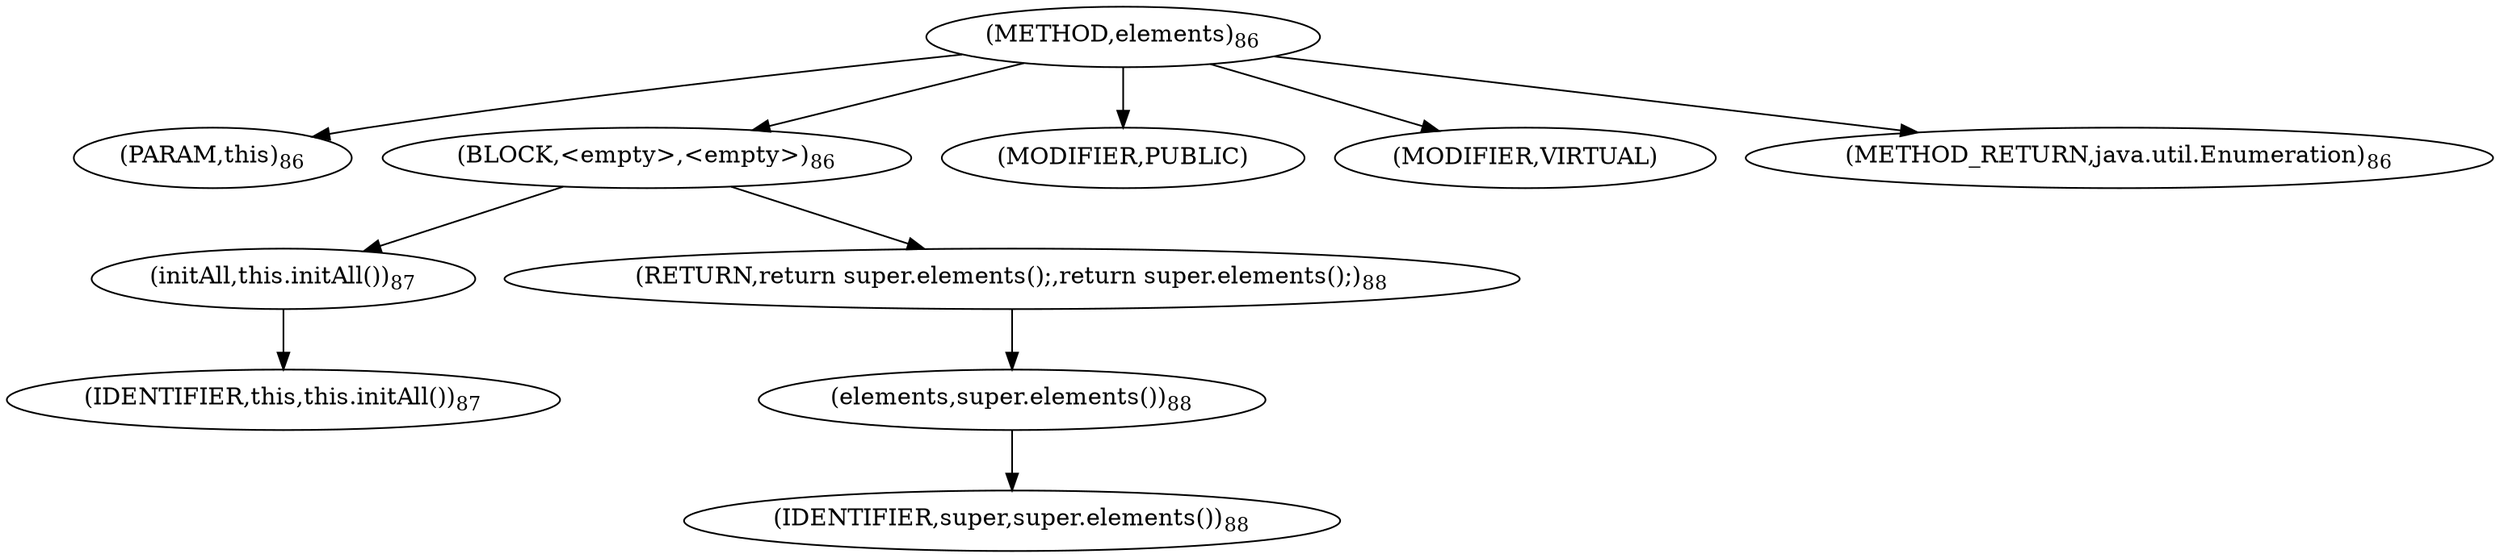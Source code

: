 digraph "elements" {  
"89" [label = <(METHOD,elements)<SUB>86</SUB>> ]
"6" [label = <(PARAM,this)<SUB>86</SUB>> ]
"90" [label = <(BLOCK,&lt;empty&gt;,&lt;empty&gt;)<SUB>86</SUB>> ]
"91" [label = <(initAll,this.initAll())<SUB>87</SUB>> ]
"5" [label = <(IDENTIFIER,this,this.initAll())<SUB>87</SUB>> ]
"92" [label = <(RETURN,return super.elements();,return super.elements();)<SUB>88</SUB>> ]
"93" [label = <(elements,super.elements())<SUB>88</SUB>> ]
"94" [label = <(IDENTIFIER,super,super.elements())<SUB>88</SUB>> ]
"95" [label = <(MODIFIER,PUBLIC)> ]
"96" [label = <(MODIFIER,VIRTUAL)> ]
"97" [label = <(METHOD_RETURN,java.util.Enumeration)<SUB>86</SUB>> ]
  "89" -> "6" 
  "89" -> "90" 
  "89" -> "95" 
  "89" -> "96" 
  "89" -> "97" 
  "90" -> "91" 
  "90" -> "92" 
  "91" -> "5" 
  "92" -> "93" 
  "93" -> "94" 
}
